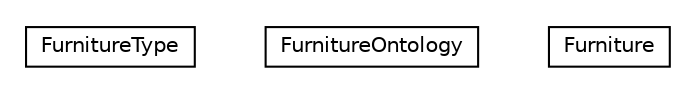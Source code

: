 #!/usr/local/bin/dot
#
# Class diagram 
# Generated by UMLGraph version R5_6-24-gf6e263 (http://www.umlgraph.org/)
#

digraph G {
	edge [fontname="Helvetica",fontsize=10,labelfontname="Helvetica",labelfontsize=10];
	node [fontname="Helvetica",fontsize=10,shape=plaintext];
	nodesep=0.25;
	ranksep=0.5;
	// org.universAAL.ontology.furniture.FurnitureType
	c346963 [label=<<table title="org.universAAL.ontology.furniture.FurnitureType" border="0" cellborder="1" cellspacing="0" cellpadding="2" port="p" href="./FurnitureType.html">
		<tr><td><table border="0" cellspacing="0" cellpadding="1">
<tr><td align="center" balign="center"> FurnitureType </td></tr>
		</table></td></tr>
		</table>>, URL="./FurnitureType.html", fontname="Helvetica", fontcolor="black", fontsize=10.0];
	// org.universAAL.ontology.furniture.FurnitureOntology
	c346964 [label=<<table title="org.universAAL.ontology.furniture.FurnitureOntology" border="0" cellborder="1" cellspacing="0" cellpadding="2" port="p" href="./FurnitureOntology.html">
		<tr><td><table border="0" cellspacing="0" cellpadding="1">
<tr><td align="center" balign="center"> FurnitureOntology </td></tr>
		</table></td></tr>
		</table>>, URL="./FurnitureOntology.html", fontname="Helvetica", fontcolor="black", fontsize=10.0];
	// org.universAAL.ontology.furniture.Furniture
	c346965 [label=<<table title="org.universAAL.ontology.furniture.Furniture" border="0" cellborder="1" cellspacing="0" cellpadding="2" port="p" href="./Furniture.html">
		<tr><td><table border="0" cellspacing="0" cellpadding="1">
<tr><td align="center" balign="center"> Furniture </td></tr>
		</table></td></tr>
		</table>>, URL="./Furniture.html", fontname="Helvetica", fontcolor="black", fontsize=10.0];
}

